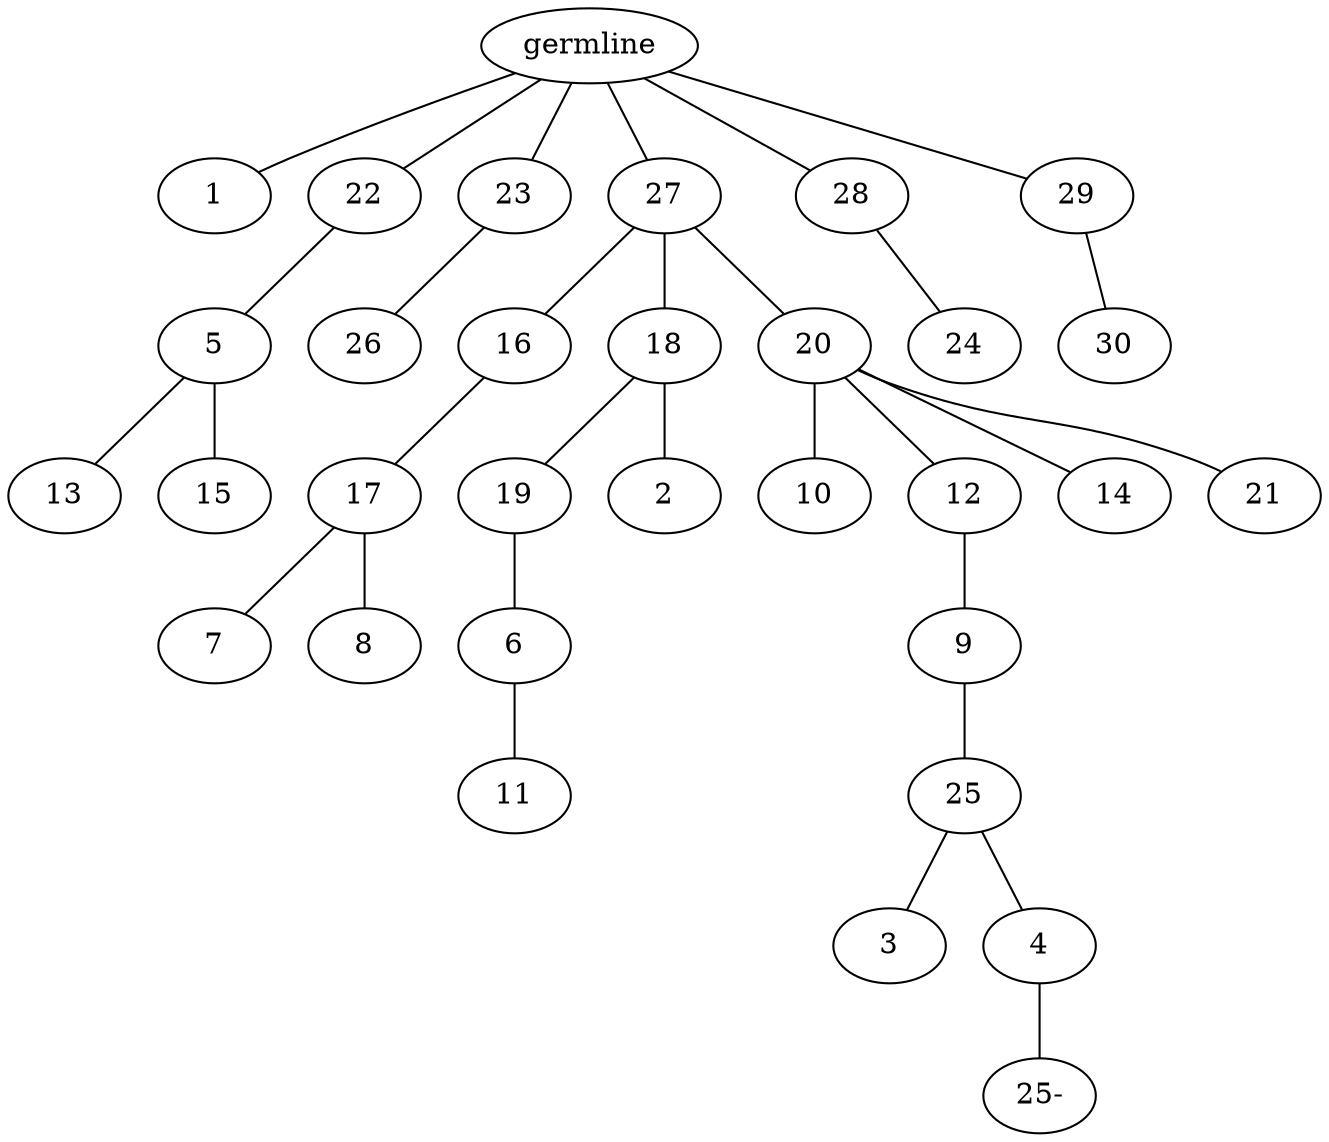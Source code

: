 graph tree {
    "140457778457136" [label="germline"];
    "140457778457760" [label="1"];
    "140457778458096" [label="22"];
    "140457778479168" [label="5"];
    "140457778479696" [label="13"];
    "140457778479792" [label="15"];
    "140457778458384" [label="23"];
    "140457778480368" [label="26"];
    "140457778480032" [label="27"];
    "140457778480944" [label="16"];
    "140457778481424" [label="17"];
    "140457778481856" [label="7"];
    "140457778481952" [label="8"];
    "140457778481232" [label="18"];
    "140457778482528" [label="19"];
    "140457778483008" [label="6"];
    "140457778483504" [label="11"];
    "140457778482864" [label="2"];
    "140457778481088" [label="20"];
    "140457778484032" [label="10"];
    "140457778484368" [label="12"];
    "140457778484992" [label="9"];
    "140457778485520" [label="25"];
    "140457778485952" [label="3"];
    "140457778486048" [label="4"];
    "140457778457808" [label="25-"];
    "140457778485040" [label="14"];
    "140457778484608" [label="21"];
    "140457778480848" [label="28"];
    "140457778486576" [label="24"];
    "140457778479264" [label="29"];
    "140457778487056" [label="30"];
    "140457778457136" -- "140457778457760";
    "140457778457136" -- "140457778458096";
    "140457778457136" -- "140457778458384";
    "140457778457136" -- "140457778480032";
    "140457778457136" -- "140457778480848";
    "140457778457136" -- "140457778479264";
    "140457778458096" -- "140457778479168";
    "140457778479168" -- "140457778479696";
    "140457778479168" -- "140457778479792";
    "140457778458384" -- "140457778480368";
    "140457778480032" -- "140457778480944";
    "140457778480032" -- "140457778481232";
    "140457778480032" -- "140457778481088";
    "140457778480944" -- "140457778481424";
    "140457778481424" -- "140457778481856";
    "140457778481424" -- "140457778481952";
    "140457778481232" -- "140457778482528";
    "140457778481232" -- "140457778482864";
    "140457778482528" -- "140457778483008";
    "140457778483008" -- "140457778483504";
    "140457778481088" -- "140457778484032";
    "140457778481088" -- "140457778484368";
    "140457778481088" -- "140457778485040";
    "140457778481088" -- "140457778484608";
    "140457778484368" -- "140457778484992";
    "140457778484992" -- "140457778485520";
    "140457778485520" -- "140457778485952";
    "140457778485520" -- "140457778486048";
    "140457778486048" -- "140457778457808";
    "140457778480848" -- "140457778486576";
    "140457778479264" -- "140457778487056";
}

